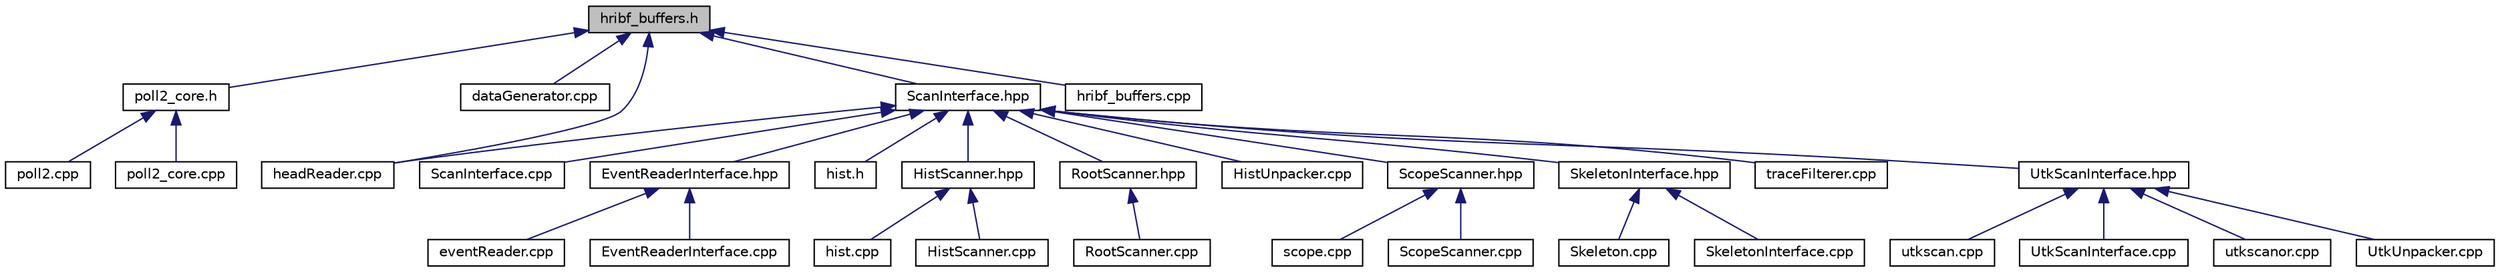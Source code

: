 digraph "hribf_buffers.h"
{
  edge [fontname="Helvetica",fontsize="10",labelfontname="Helvetica",labelfontsize="10"];
  node [fontname="Helvetica",fontsize="10",shape=record];
  Node1 [label="hribf_buffers.h",height=0.2,width=0.4,color="black", fillcolor="grey75", style="filled", fontcolor="black"];
  Node1 -> Node2 [dir="back",color="midnightblue",fontsize="10",style="solid",fontname="Helvetica"];
  Node2 [label="poll2_core.h",height=0.2,width=0.4,color="black", fillcolor="white", style="filled",URL="$d9/dc1/poll2__core_8h.html",tooltip="Controls the poll2 command interpreter and data acquisition system. "];
  Node2 -> Node3 [dir="back",color="midnightblue",fontsize="10",style="solid",fontname="Helvetica"];
  Node3 [label="poll2.cpp",height=0.2,width=0.4,color="black", fillcolor="white", style="filled",URL="$d1/d50/poll2_8cpp.html"];
  Node2 -> Node4 [dir="back",color="midnightblue",fontsize="10",style="solid",fontname="Helvetica"];
  Node4 [label="poll2_core.cpp",height=0.2,width=0.4,color="black", fillcolor="white", style="filled",URL="$d0/dd4/poll2__core_8cpp.html",tooltip="Controls the poll2 command interpreter and data acquisition system. "];
  Node1 -> Node5 [dir="back",color="midnightblue",fontsize="10",style="solid",fontname="Helvetica"];
  Node5 [label="dataGenerator.cpp",height=0.2,width=0.4,color="black", fillcolor="white", style="filled",URL="$d5/d9e/data_generator_8cpp.html",tooltip="A program that will generate data when provided with a firmware and frequency. "];
  Node1 -> Node6 [dir="back",color="midnightblue",fontsize="10",style="solid",fontname="Helvetica"];
  Node6 [label="ScanInterface.hpp",height=0.2,width=0.4,color="black", fillcolor="white", style="filled",URL="$da/d8e/_scan_interface_8hpp.html",tooltip="A class to handle reading from various UTK/ORNL pixie16 data formats. "];
  Node6 -> Node7 [dir="back",color="midnightblue",fontsize="10",style="solid",fontname="Helvetica"];
  Node7 [label="ScanInterface.cpp",height=0.2,width=0.4,color="black", fillcolor="white", style="filled",URL="$de/d60/_scan_interface_8cpp.html",tooltip="A class to handle reading from various UTK/ORNL pixie16 data formats. "];
  Node6 -> Node8 [dir="back",color="midnightblue",fontsize="10",style="solid",fontname="Helvetica"];
  Node8 [label="EventReaderInterface.hpp",height=0.2,width=0.4,color="black", fillcolor="white", style="filled",URL="$dd/dda/_event_reader_interface_8hpp.html",tooltip="Derived class to handle the user interface for EventReader. "];
  Node8 -> Node9 [dir="back",color="midnightblue",fontsize="10",style="solid",fontname="Helvetica"];
  Node9 [label="eventReader.cpp",height=0.2,width=0.4,color="black", fillcolor="white", style="filled",URL="$d9/d0e/event_reader_8cpp.html"];
  Node8 -> Node10 [dir="back",color="midnightblue",fontsize="10",style="solid",fontname="Helvetica"];
  Node10 [label="EventReaderInterface.cpp",height=0.2,width=0.4,color="black", fillcolor="white", style="filled",URL="$d8/d83/_event_reader_interface_8cpp.html",tooltip="Derived class to handle the user interface for EventReader. "];
  Node6 -> Node11 [dir="back",color="midnightblue",fontsize="10",style="solid",fontname="Helvetica"];
  Node11 [label="headReader.cpp",height=0.2,width=0.4,color="black", fillcolor="white", style="filled",URL="$d7/d75/head_reader_8cpp.html"];
  Node6 -> Node12 [dir="back",color="midnightblue",fontsize="10",style="solid",fontname="Helvetica"];
  Node12 [label="hist.h",height=0.2,width=0.4,color="black", fillcolor="white", style="filled",URL="$df/dce/hist_8h.html"];
  Node6 -> Node13 [dir="back",color="midnightblue",fontsize="10",style="solid",fontname="Helvetica"];
  Node13 [label="HistScanner.hpp",height=0.2,width=0.4,color="black", fillcolor="white", style="filled",URL="$dd/d60/_hist_scanner_8hpp.html"];
  Node13 -> Node14 [dir="back",color="midnightblue",fontsize="10",style="solid",fontname="Helvetica"];
  Node14 [label="hist.cpp",height=0.2,width=0.4,color="black", fillcolor="white", style="filled",URL="$db/d00/hist_8cpp.html"];
  Node13 -> Node15 [dir="back",color="midnightblue",fontsize="10",style="solid",fontname="Helvetica"];
  Node15 [label="HistScanner.cpp",height=0.2,width=0.4,color="black", fillcolor="white", style="filled",URL="$d0/d18/_hist_scanner_8cpp.html"];
  Node6 -> Node16 [dir="back",color="midnightblue",fontsize="10",style="solid",fontname="Helvetica"];
  Node16 [label="RootScanner.hpp",height=0.2,width=0.4,color="black", fillcolor="white", style="filled",URL="$d4/db1/_root_scanner_8hpp.html"];
  Node16 -> Node17 [dir="back",color="midnightblue",fontsize="10",style="solid",fontname="Helvetica"];
  Node17 [label="RootScanner.cpp",height=0.2,width=0.4,color="black", fillcolor="white", style="filled",URL="$d1/d08/_root_scanner_8cpp.html"];
  Node6 -> Node18 [dir="back",color="midnightblue",fontsize="10",style="solid",fontname="Helvetica"];
  Node18 [label="HistUnpacker.cpp",height=0.2,width=0.4,color="black", fillcolor="white", style="filled",URL="$da/dff/_hist_unpacker_8cpp.html"];
  Node6 -> Node19 [dir="back",color="midnightblue",fontsize="10",style="solid",fontname="Helvetica"];
  Node19 [label="ScopeScanner.hpp",height=0.2,width=0.4,color="black", fillcolor="white", style="filled",URL="$d0/da9/_scope_scanner_8hpp.html"];
  Node19 -> Node20 [dir="back",color="midnightblue",fontsize="10",style="solid",fontname="Helvetica"];
  Node20 [label="scope.cpp",height=0.2,width=0.4,color="black", fillcolor="white", style="filled",URL="$d8/dd1/scope_8cpp.html"];
  Node19 -> Node21 [dir="back",color="midnightblue",fontsize="10",style="solid",fontname="Helvetica"];
  Node21 [label="ScopeScanner.cpp",height=0.2,width=0.4,color="black", fillcolor="white", style="filled",URL="$d9/d1d/_scope_scanner_8cpp.html"];
  Node6 -> Node22 [dir="back",color="midnightblue",fontsize="10",style="solid",fontname="Helvetica"];
  Node22 [label="SkeletonInterface.hpp",height=0.2,width=0.4,color="black", fillcolor="white", style="filled",URL="$db/d0f/_skeleton_interface_8hpp.html"];
  Node22 -> Node23 [dir="back",color="midnightblue",fontsize="10",style="solid",fontname="Helvetica"];
  Node23 [label="Skeleton.cpp",height=0.2,width=0.4,color="black", fillcolor="white", style="filled",URL="$d1/dcb/_skeleton_8cpp.html",tooltip="The main program for the Skeleton example analysis program. "];
  Node22 -> Node24 [dir="back",color="midnightblue",fontsize="10",style="solid",fontname="Helvetica"];
  Node24 [label="SkeletonInterface.cpp",height=0.2,width=0.4,color="black", fillcolor="white", style="filled",URL="$d2/de1/_skeleton_interface_8cpp.html"];
  Node6 -> Node25 [dir="back",color="midnightblue",fontsize="10",style="solid",fontname="Helvetica"];
  Node25 [label="traceFilterer.cpp",height=0.2,width=0.4,color="black", fillcolor="white", style="filled",URL="$da/d89/trace_filterer_8cpp.html"];
  Node6 -> Node26 [dir="back",color="midnightblue",fontsize="10",style="solid",fontname="Helvetica"];
  Node26 [label="UtkScanInterface.hpp",height=0.2,width=0.4,color="black", fillcolor="white", style="filled",URL="$da/d00/_utk_scan_interface_8hpp.html"];
  Node26 -> Node27 [dir="back",color="midnightblue",fontsize="10",style="solid",fontname="Helvetica"];
  Node27 [label="utkscan.cpp",height=0.2,width=0.4,color="black", fillcolor="white", style="filled",URL="$d7/d8c/utkscan_8cpp.html"];
  Node26 -> Node28 [dir="back",color="midnightblue",fontsize="10",style="solid",fontname="Helvetica"];
  Node28 [label="UtkScanInterface.cpp",height=0.2,width=0.4,color="black", fillcolor="white", style="filled",URL="$d6/d72/_utk_scan_interface_8cpp.html",tooltip="Derived class handling the interface with utkscan. "];
  Node26 -> Node29 [dir="back",color="midnightblue",fontsize="10",style="solid",fontname="Helvetica"];
  Node29 [label="utkscanor.cpp",height=0.2,width=0.4,color="black", fillcolor="white", style="filled",URL="$d1/dd5/utkscanor_8cpp.html"];
  Node26 -> Node30 [dir="back",color="midnightblue",fontsize="10",style="solid",fontname="Helvetica"];
  Node30 [label="UtkUnpacker.cpp",height=0.2,width=0.4,color="black", fillcolor="white", style="filled",URL="$df/d40/_utk_unpacker_8cpp.html",tooltip="A child of the Unpacker class that is used to replace some of the functionality of the PixieStd..."];
  Node1 -> Node11 [dir="back",color="midnightblue",fontsize="10",style="solid",fontname="Helvetica"];
  Node1 -> Node31 [dir="back",color="midnightblue",fontsize="10",style="solid",fontname="Helvetica"];
  Node31 [label="hribf_buffers.cpp",height=0.2,width=0.4,color="black", fillcolor="white", style="filled",URL="$db/ddf/hribf__buffers_8cpp.html",tooltip="Handles poll2 output data files. "];
}
